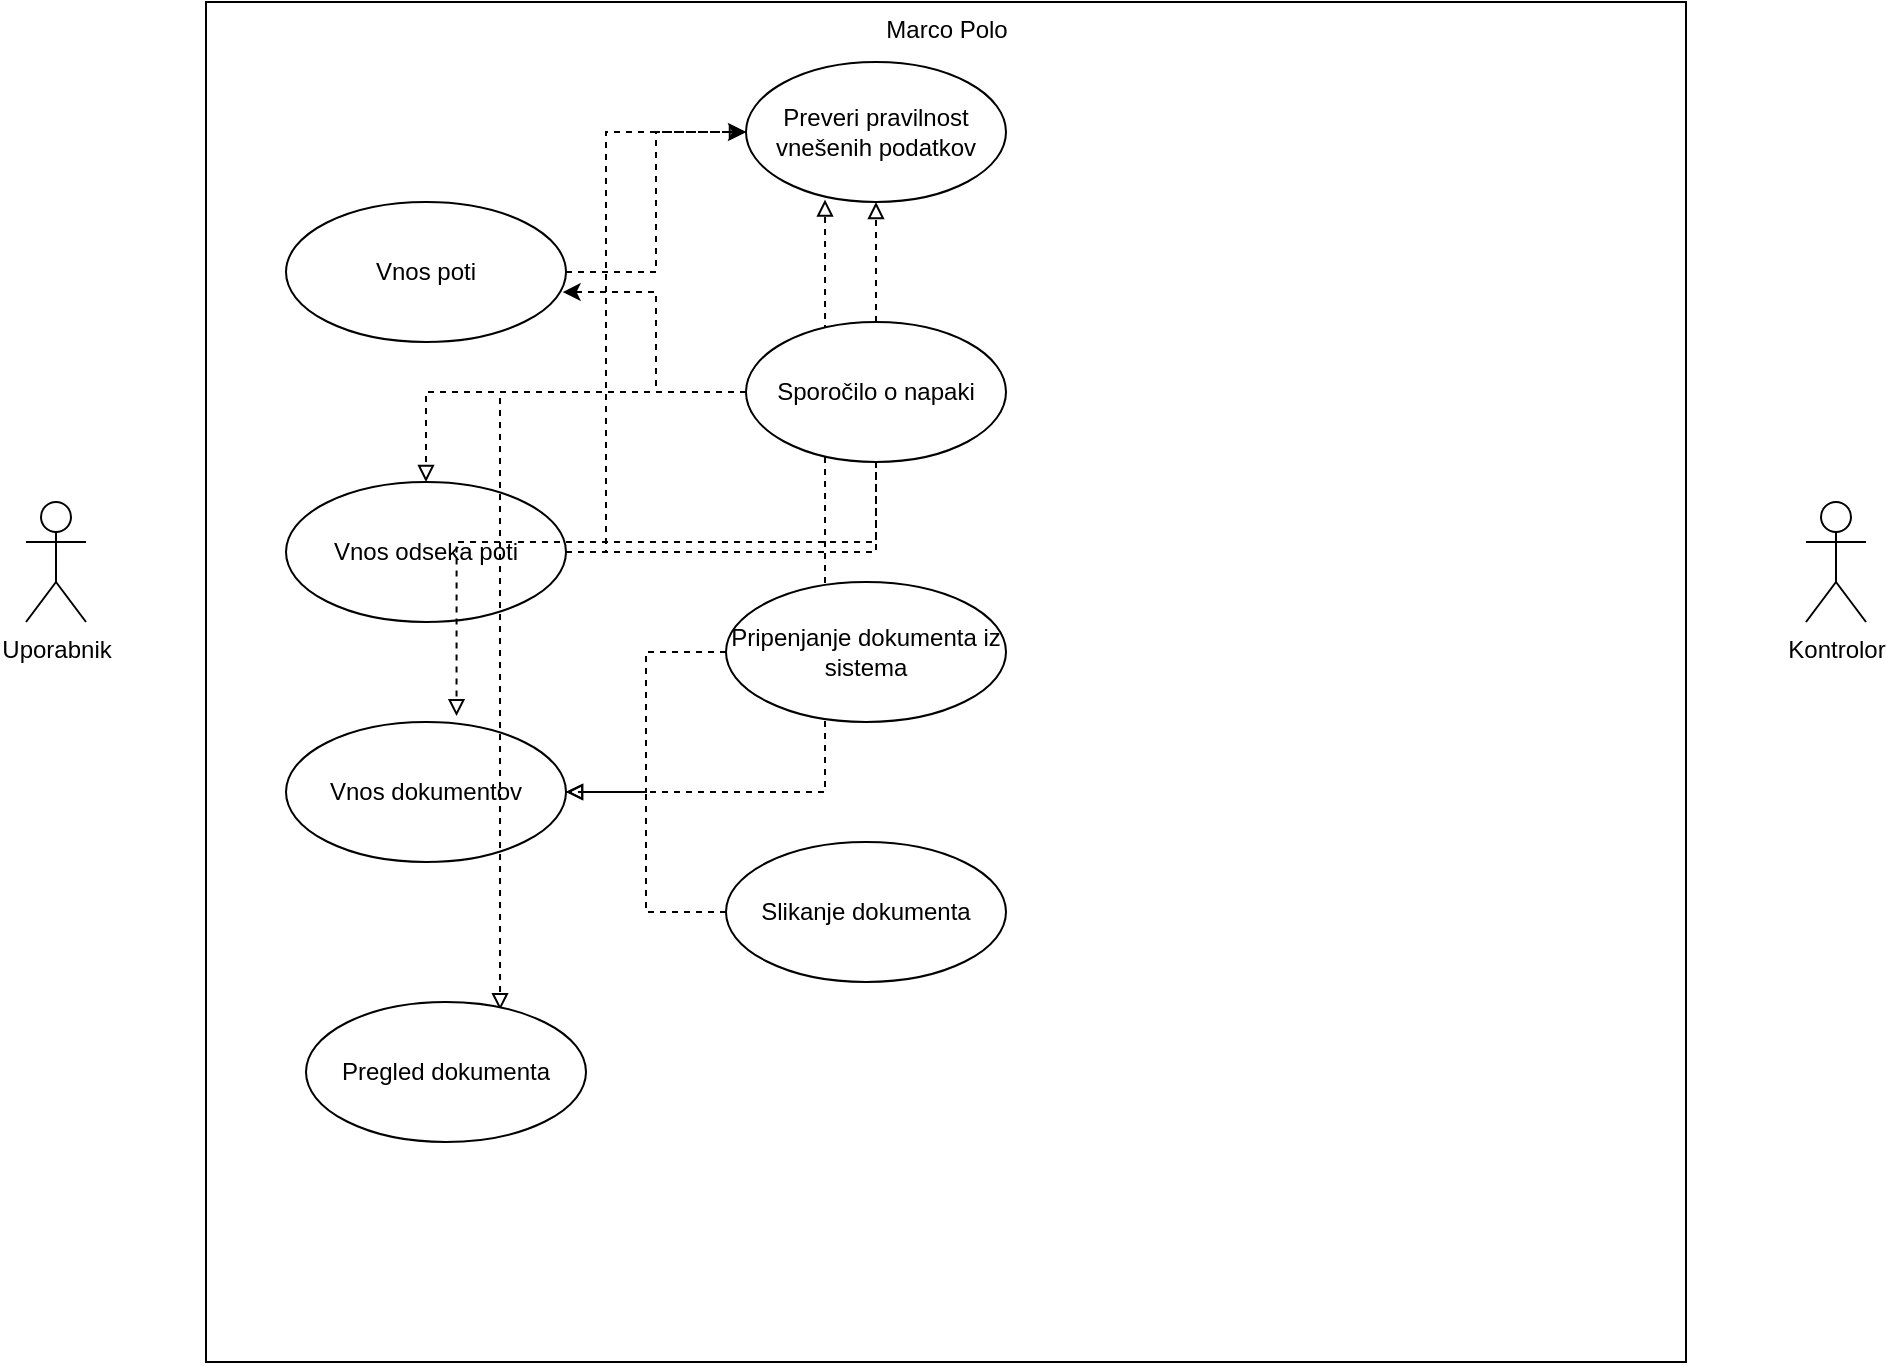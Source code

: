 <mxfile version="16.4.7" type="device"><diagram name="Page-1" id="e7e014a7-5840-1c2e-5031-d8a46d1fe8dd"><mxGraphModel dx="680" dy="419" grid="1" gridSize="10" guides="1" tooltips="1" connect="1" arrows="1" fold="1" page="1" pageScale="1" pageWidth="1169" pageHeight="826" background="none" math="0" shadow="0"><root><mxCell id="0"/><mxCell id="1" parent="0"/><mxCell id="hVf8rYp8j1vNlSh3n4m2-67" value="Marco Polo" style="html=1;verticalAlign=top;" vertex="1" parent="1"><mxGeometry x="180" y="70" width="740" height="680" as="geometry"/></mxCell><mxCell id="hVf8rYp8j1vNlSh3n4m2-44" value="Uporabnik&lt;br&gt;" style="shape=umlActor;verticalLabelPosition=bottom;verticalAlign=top;html=1;" vertex="1" parent="1"><mxGeometry x="90" y="320" width="30" height="60" as="geometry"/></mxCell><mxCell id="hVf8rYp8j1vNlSh3n4m2-46" value="Kontrolor" style="shape=umlActor;verticalLabelPosition=bottom;verticalAlign=top;html=1;" vertex="1" parent="1"><mxGeometry x="980" y="320" width="30" height="60" as="geometry"/></mxCell><mxCell id="hVf8rYp8j1vNlSh3n4m2-73" style="edgeStyle=orthogonalEdgeStyle;rounded=0;orthogonalLoop=1;jettySize=auto;html=1;dashed=1;endArrow=block;endFill=0;" edge="1" parent="1" source="hVf8rYp8j1vNlSh3n4m2-72" target="hVf8rYp8j1vNlSh3n4m2-54"><mxGeometry relative="1" as="geometry"/></mxCell><mxCell id="hVf8rYp8j1vNlSh3n4m2-74" style="edgeStyle=orthogonalEdgeStyle;rounded=0;orthogonalLoop=1;jettySize=auto;html=1;dashed=1;endArrow=block;endFill=0;" edge="1" parent="1" source="hVf8rYp8j1vNlSh3n4m2-71" target="hVf8rYp8j1vNlSh3n4m2-54"><mxGeometry relative="1" as="geometry"/></mxCell><mxCell id="hVf8rYp8j1vNlSh3n4m2-82" style="edgeStyle=orthogonalEdgeStyle;rounded=0;orthogonalLoop=1;jettySize=auto;html=1;entryX=0.304;entryY=0.983;entryDx=0;entryDy=0;entryPerimeter=0;dashed=1;endArrow=block;endFill=0;" edge="1" parent="1" source="hVf8rYp8j1vNlSh3n4m2-54" target="hVf8rYp8j1vNlSh3n4m2-64"><mxGeometry relative="1" as="geometry"/></mxCell><mxCell id="hVf8rYp8j1vNlSh3n4m2-54" value="Vnos dokumentov" style="ellipse;whiteSpace=wrap;html=1;" vertex="1" parent="1"><mxGeometry x="220" y="430" width="140" height="70" as="geometry"/></mxCell><mxCell id="hVf8rYp8j1vNlSh3n4m2-69" style="edgeStyle=orthogonalEdgeStyle;rounded=0;orthogonalLoop=1;jettySize=auto;html=1;entryX=0;entryY=0.5;entryDx=0;entryDy=0;dashed=1;" edge="1" parent="1" source="hVf8rYp8j1vNlSh3n4m2-53" target="hVf8rYp8j1vNlSh3n4m2-64"><mxGeometry relative="1" as="geometry"/></mxCell><mxCell id="hVf8rYp8j1vNlSh3n4m2-53" value="Vnos poti" style="ellipse;whiteSpace=wrap;html=1;" vertex="1" parent="1"><mxGeometry x="220" y="170" width="140" height="70" as="geometry"/></mxCell><mxCell id="hVf8rYp8j1vNlSh3n4m2-77" style="edgeStyle=orthogonalEdgeStyle;rounded=0;orthogonalLoop=1;jettySize=auto;html=1;dashed=1;endArrow=block;endFill=0;" edge="1" parent="1" source="hVf8rYp8j1vNlSh3n4m2-55" target="hVf8rYp8j1vNlSh3n4m2-64"><mxGeometry relative="1" as="geometry"><Array as="points"><mxPoint x="380" y="345"/><mxPoint x="380" y="135"/></Array></mxGeometry></mxCell><mxCell id="hVf8rYp8j1vNlSh3n4m2-81" style="edgeStyle=orthogonalEdgeStyle;rounded=0;orthogonalLoop=1;jettySize=auto;html=1;dashed=1;endArrow=block;endFill=0;" edge="1" parent="1" source="hVf8rYp8j1vNlSh3n4m2-55" target="hVf8rYp8j1vNlSh3n4m2-64"><mxGeometry relative="1" as="geometry"/></mxCell><mxCell id="hVf8rYp8j1vNlSh3n4m2-55" value="Vnos odseka poti" style="ellipse;whiteSpace=wrap;html=1;" vertex="1" parent="1"><mxGeometry x="220" y="310" width="140" height="70" as="geometry"/></mxCell><mxCell id="hVf8rYp8j1vNlSh3n4m2-64" value="Preveri pravilnost vnešenih podatkov" style="ellipse;whiteSpace=wrap;html=1;" vertex="1" parent="1"><mxGeometry x="450" y="100" width="130" height="70" as="geometry"/></mxCell><mxCell id="hVf8rYp8j1vNlSh3n4m2-70" style="edgeStyle=orthogonalEdgeStyle;rounded=0;orthogonalLoop=1;jettySize=auto;html=1;entryX=0.988;entryY=0.643;entryDx=0;entryDy=0;entryPerimeter=0;dashed=1;" edge="1" parent="1" source="hVf8rYp8j1vNlSh3n4m2-68" target="hVf8rYp8j1vNlSh3n4m2-53"><mxGeometry relative="1" as="geometry"/></mxCell><mxCell id="hVf8rYp8j1vNlSh3n4m2-78" style="edgeStyle=orthogonalEdgeStyle;rounded=0;orthogonalLoop=1;jettySize=auto;html=1;entryX=0.5;entryY=0;entryDx=0;entryDy=0;dashed=1;endArrow=block;endFill=0;" edge="1" parent="1" source="hVf8rYp8j1vNlSh3n4m2-68" target="hVf8rYp8j1vNlSh3n4m2-55"><mxGeometry relative="1" as="geometry"/></mxCell><mxCell id="hVf8rYp8j1vNlSh3n4m2-79" style="edgeStyle=orthogonalEdgeStyle;rounded=0;orthogonalLoop=1;jettySize=auto;html=1;entryX=0.609;entryY=-0.042;entryDx=0;entryDy=0;entryPerimeter=0;dashed=1;endArrow=block;endFill=0;" edge="1" parent="1" source="hVf8rYp8j1vNlSh3n4m2-68" target="hVf8rYp8j1vNlSh3n4m2-54"><mxGeometry relative="1" as="geometry"><Array as="points"><mxPoint x="515" y="340"/><mxPoint x="305" y="340"/></Array></mxGeometry></mxCell><mxCell id="hVf8rYp8j1vNlSh3n4m2-80" style="edgeStyle=orthogonalEdgeStyle;rounded=0;orthogonalLoop=1;jettySize=auto;html=1;entryX=0.693;entryY=0.058;entryDx=0;entryDy=0;entryPerimeter=0;dashed=1;endArrow=block;endFill=0;" edge="1" parent="1" source="hVf8rYp8j1vNlSh3n4m2-68" target="hVf8rYp8j1vNlSh3n4m2-75"><mxGeometry relative="1" as="geometry"/></mxCell><mxCell id="hVf8rYp8j1vNlSh3n4m2-68" value="Sporočilo o napaki" style="ellipse;whiteSpace=wrap;html=1;" vertex="1" parent="1"><mxGeometry x="450" y="230" width="130" height="70" as="geometry"/></mxCell><mxCell id="hVf8rYp8j1vNlSh3n4m2-71" value="Slikanje dokumenta" style="ellipse;whiteSpace=wrap;html=1;" vertex="1" parent="1"><mxGeometry x="440" y="490" width="140" height="70" as="geometry"/></mxCell><mxCell id="hVf8rYp8j1vNlSh3n4m2-72" value="Pripenjanje dokumenta iz sistema" style="ellipse;whiteSpace=wrap;html=1;" vertex="1" parent="1"><mxGeometry x="440" y="360" width="140" height="70" as="geometry"/></mxCell><mxCell id="hVf8rYp8j1vNlSh3n4m2-75" value="Pregled dokumenta" style="ellipse;whiteSpace=wrap;html=1;" vertex="1" parent="1"><mxGeometry x="230" y="570" width="140" height="70" as="geometry"/></mxCell></root></mxGraphModel></diagram></mxfile>